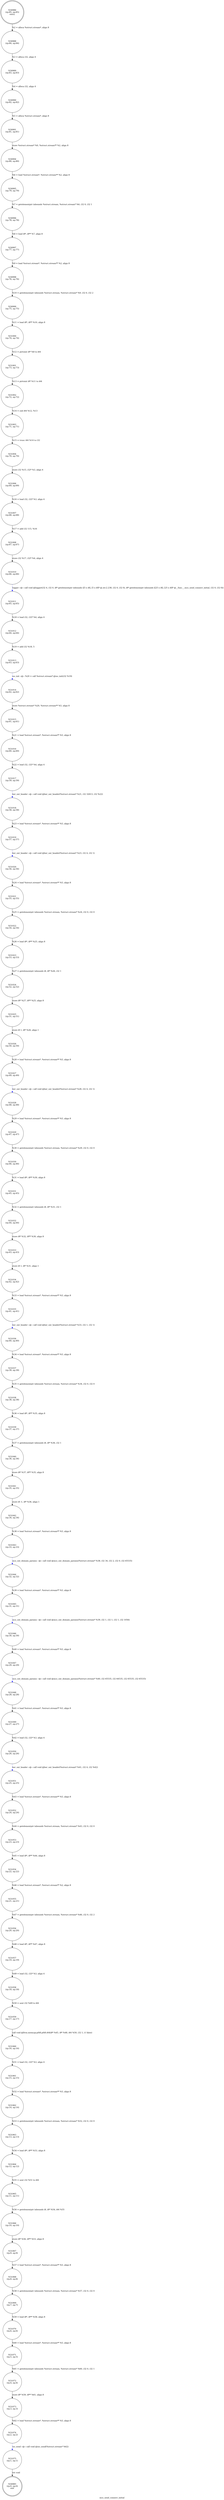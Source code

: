 digraph mcs_send_connect_initial {
label="mcs_send_connect_initial"
30985 [label="N30985\n(rp:0, ep:0)\nexit", shape="doublecircle"]
30986 [label="N30986\n(rp:85, ep:85)\nentry", shape="doublecircle"]
30986 -> 30988 [label="%2 = alloca %struct.stream*, align 8"]
30988 [label="N30988\n(rp:84, ep:84)", shape="circle"]
30988 -> 30989 [label="%3 = alloca i32, align 4"]
30989 [label="N30989\n(rp:83, ep:83)", shape="circle"]
30989 -> 30990 [label="%4 = alloca i32, align 4"]
30990 [label="N30990\n(rp:82, ep:82)", shape="circle"]
30990 -> 30991 [label="%5 = alloca %struct.stream*, align 8"]
30991 [label="N30991\n(rp:81, ep:81)", shape="circle"]
30991 -> 30994 [label="store %struct.stream* %0, %struct.stream** %2, align 8"]
30994 [label="N30994\n(rp:80, ep:80)", shape="circle"]
30994 -> 30995 [label="%6 = load %struct.stream*, %struct.stream** %2, align 8"]
30995 [label="N30995\n(rp:79, ep:79)", shape="circle"]
30995 -> 30996 [label="%7 = getelementptr inbounds %struct.stream, %struct.stream* %6, i32 0, i32 1"]
30996 [label="N30996\n(rp:78, ep:78)", shape="circle"]
30996 -> 30997 [label="%8 = load i8*, i8** %7, align 8"]
30997 [label="N30997\n(rp:77, ep:77)", shape="circle"]
30997 -> 30998 [label="%9 = load %struct.stream*, %struct.stream** %2, align 8"]
30998 [label="N30998\n(rp:76, ep:76)", shape="circle"]
30998 -> 30999 [label="%10 = getelementptr inbounds %struct.stream, %struct.stream* %9, i32 0, i32 2"]
30999 [label="N30999\n(rp:75, ep:75)", shape="circle"]
30999 -> 31000 [label="%11 = load i8*, i8** %10, align 8"]
31000 [label="N31000\n(rp:74, ep:74)", shape="circle"]
31000 -> 31001 [label="%12 = ptrtoint i8* %8 to i64"]
31001 [label="N31001\n(rp:73, ep:73)", shape="circle"]
31001 -> 31002 [label="%13 = ptrtoint i8* %11 to i64"]
31002 [label="N31002\n(rp:72, ep:72)", shape="circle"]
31002 -> 31003 [label="%14 = sub i64 %12, %13"]
31003 [label="N31003\n(rp:71, ep:71)", shape="circle"]
31003 -> 31004 [label="%15 = trunc i64 %14 to i32"]
31004 [label="N31004\n(rp:70, ep:70)", shape="circle"]
31004 -> 31006 [label="store i32 %15, i32* %3, align 4"]
31006 [label="N31006\n(rp:69, ep:69)", shape="circle"]
31006 -> 31007 [label="%16 = load i32, i32* %3, align 4"]
31007 [label="N31007\n(rp:68, ep:68)", shape="circle"]
31007 -> 31008 [label="%17 = add i32 115, %16"]
31008 [label="N31008\n(rp:67, ep:67)", shape="circle"]
31008 -> 31010 [label="store i32 %17, i32* %4, align 4"]
31010 [label="N31010\n(rp:66, ep:66)", shape="circle"]
31010 -> 31011 [label="logger --@-- call void @logger(i32 4, i32 0, i8* getelementptr inbounds ([5 x i8], [5 x i8]* @.str.2.238, i32 0, i32 0), i8* getelementptr inbounds ([25 x i8], [25 x i8]* @__func__.mcs_send_connect_initial, i32 0, i32 0))", style="dashed", color="blue"]
31011 [label="N31011\n(rp:65, ep:65)", shape="circle"]
31011 -> 31012 [label="%18 = load i32, i32* %4, align 4"]
31012 [label="N31012\n(rp:64, ep:64)", shape="circle"]
31012 -> 31013 [label="%19 = add i32 %18, 5"]
31013 [label="N31013\n(rp:63, ep:63)", shape="circle"]
31013 -> 31014 [label="iso_init --@-- %20 = call %struct.stream* @iso_init(i32 %19)", style="dashed", color="blue"]
31014 [label="N31014\n(rp:62, ep:62)", shape="circle"]
31014 -> 31015 [label="store %struct.stream* %20, %struct.stream** %5, align 8"]
31015 [label="N31015\n(rp:61, ep:61)", shape="circle"]
31015 -> 31016 [label="%21 = load %struct.stream*, %struct.stream** %5, align 8"]
31016 [label="N31016\n(rp:60, ep:60)", shape="circle"]
31016 -> 31017 [label="%22 = load i32, i32* %4, align 4"]
31017 [label="N31017\n(rp:59, ep:59)", shape="circle"]
31017 -> 31018 [label="ber_out_header --@-- call void @ber_out_header(%struct.stream* %21, i32 32613, i32 %22)", style="dashed", color="blue"]
31018 [label="N31018\n(rp:58, ep:58)", shape="circle"]
31018 -> 31019 [label="%23 = load %struct.stream*, %struct.stream** %5, align 8"]
31019 [label="N31019\n(rp:57, ep:57)", shape="circle"]
31019 -> 31020 [label="ber_out_header --@-- call void @ber_out_header(%struct.stream* %23, i32 4, i32 1)", style="dashed", color="blue"]
31020 [label="N31020\n(rp:56, ep:56)", shape="circle"]
31020 -> 31021 [label="%24 = load %struct.stream*, %struct.stream** %5, align 8"]
31021 [label="N31021\n(rp:55, ep:55)", shape="circle"]
31021 -> 31022 [label="%25 = getelementptr inbounds %struct.stream, %struct.stream* %24, i32 0, i32 0"]
31022 [label="N31022\n(rp:54, ep:54)", shape="circle"]
31022 -> 31023 [label="%26 = load i8*, i8** %25, align 8"]
31023 [label="N31023\n(rp:53, ep:53)", shape="circle"]
31023 -> 31024 [label="%27 = getelementptr inbounds i8, i8* %26, i32 1"]
31024 [label="N31024\n(rp:52, ep:52)", shape="circle"]
31024 -> 31025 [label="store i8* %27, i8** %25, align 8"]
31025 [label="N31025\n(rp:51, ep:51)", shape="circle"]
31025 -> 31026 [label="store i8 1, i8* %26, align 1"]
31026 [label="N31026\n(rp:50, ep:50)", shape="circle"]
31026 -> 31027 [label="%28 = load %struct.stream*, %struct.stream** %5, align 8"]
31027 [label="N31027\n(rp:49, ep:49)", shape="circle"]
31027 -> 31028 [label="ber_out_header --@-- call void @ber_out_header(%struct.stream* %28, i32 4, i32 1)", style="dashed", color="blue"]
31028 [label="N31028\n(rp:48, ep:48)", shape="circle"]
31028 -> 31029 [label="%29 = load %struct.stream*, %struct.stream** %5, align 8"]
31029 [label="N31029\n(rp:47, ep:47)", shape="circle"]
31029 -> 31030 [label="%30 = getelementptr inbounds %struct.stream, %struct.stream* %29, i32 0, i32 0"]
31030 [label="N31030\n(rp:46, ep:46)", shape="circle"]
31030 -> 31031 [label="%31 = load i8*, i8** %30, align 8"]
31031 [label="N31031\n(rp:45, ep:45)", shape="circle"]
31031 -> 31032 [label="%32 = getelementptr inbounds i8, i8* %31, i32 1"]
31032 [label="N31032\n(rp:44, ep:44)", shape="circle"]
31032 -> 31033 [label="store i8* %32, i8** %30, align 8"]
31033 [label="N31033\n(rp:43, ep:43)", shape="circle"]
31033 -> 31034 [label="store i8 1, i8* %31, align 1"]
31034 [label="N31034\n(rp:42, ep:42)", shape="circle"]
31034 -> 31035 [label="%33 = load %struct.stream*, %struct.stream** %5, align 8"]
31035 [label="N31035\n(rp:41, ep:41)", shape="circle"]
31035 -> 31036 [label="ber_out_header --@-- call void @ber_out_header(%struct.stream* %33, i32 1, i32 1)", style="dashed", color="blue"]
31036 [label="N31036\n(rp:40, ep:40)", shape="circle"]
31036 -> 31037 [label="%34 = load %struct.stream*, %struct.stream** %5, align 8"]
31037 [label="N31037\n(rp:39, ep:39)", shape="circle"]
31037 -> 31038 [label="%35 = getelementptr inbounds %struct.stream, %struct.stream* %34, i32 0, i32 0"]
31038 [label="N31038\n(rp:38, ep:38)", shape="circle"]
31038 -> 31039 [label="%36 = load i8*, i8** %35, align 8"]
31039 [label="N31039\n(rp:37, ep:37)", shape="circle"]
31039 -> 31040 [label="%37 = getelementptr inbounds i8, i8* %36, i32 1"]
31040 [label="N31040\n(rp:36, ep:36)", shape="circle"]
31040 -> 31041 [label="store i8* %37, i8** %35, align 8"]
31041 [label="N31041\n(rp:35, ep:35)", shape="circle"]
31041 -> 31042 [label="store i8 -1, i8* %36, align 1"]
31042 [label="N31042\n(rp:34, ep:34)", shape="circle"]
31042 -> 31043 [label="%38 = load %struct.stream*, %struct.stream** %5, align 8"]
31043 [label="N31043\n(rp:33, ep:33)", shape="circle"]
31043 -> 31044 [label="mcs_out_domain_params --@-- call void @mcs_out_domain_params(%struct.stream* %38, i32 34, i32 2, i32 0, i32 65535)", style="dashed", color="blue"]
31044 [label="N31044\n(rp:32, ep:32)", shape="circle"]
31044 -> 31045 [label="%39 = load %struct.stream*, %struct.stream** %5, align 8"]
31045 [label="N31045\n(rp:31, ep:31)", shape="circle"]
31045 -> 31046 [label="mcs_out_domain_params --@-- call void @mcs_out_domain_params(%struct.stream* %39, i32 1, i32 1, i32 1, i32 1056)", style="dashed", color="blue"]
31046 [label="N31046\n(rp:30, ep:30)", shape="circle"]
31046 -> 31047 [label="%40 = load %struct.stream*, %struct.stream** %5, align 8"]
31047 [label="N31047\n(rp:29, ep:29)", shape="circle"]
31047 -> 31048 [label="mcs_out_domain_params --@-- call void @mcs_out_domain_params(%struct.stream* %40, i32 65535, i32 64535, i32 65535, i32 65535)", style="dashed", color="blue"]
31048 [label="N31048\n(rp:28, ep:28)", shape="circle"]
31048 -> 31049 [label="%41 = load %struct.stream*, %struct.stream** %5, align 8"]
31049 [label="N31049\n(rp:27, ep:27)", shape="circle"]
31049 -> 31050 [label="%42 = load i32, i32* %3, align 4"]
31050 [label="N31050\n(rp:26, ep:26)", shape="circle"]
31050 -> 31051 [label="ber_out_header --@-- call void @ber_out_header(%struct.stream* %41, i32 4, i32 %42)", style="dashed", color="blue"]
31051 [label="N31051\n(rp:25, ep:25)", shape="circle"]
31051 -> 31052 [label="%43 = load %struct.stream*, %struct.stream** %5, align 8"]
31052 [label="N31052\n(rp:24, ep:24)", shape="circle"]
31052 -> 31053 [label="%44 = getelementptr inbounds %struct.stream, %struct.stream* %43, i32 0, i32 0"]
31053 [label="N31053\n(rp:23, ep:23)", shape="circle"]
31053 -> 31054 [label="%45 = load i8*, i8** %44, align 8"]
31054 [label="N31054\n(rp:22, ep:22)", shape="circle"]
31054 -> 31055 [label="%46 = load %struct.stream*, %struct.stream** %2, align 8"]
31055 [label="N31055\n(rp:21, ep:21)", shape="circle"]
31055 -> 31056 [label="%47 = getelementptr inbounds %struct.stream, %struct.stream* %46, i32 0, i32 2"]
31056 [label="N31056\n(rp:20, ep:20)", shape="circle"]
31056 -> 31057 [label="%48 = load i8*, i8** %47, align 8"]
31057 [label="N31057\n(rp:19, ep:19)", shape="circle"]
31057 -> 31058 [label="%49 = load i32, i32* %3, align 4"]
31058 [label="N31058\n(rp:18, ep:18)", shape="circle"]
31058 -> 31059 [label="%50 = sext i32 %49 to i64"]
31059 [label="N31059\n(rp:17, ep:17)", shape="circle"]
31059 -> 31060 [label="call void @llvm.memcpy.p0i8.p0i8.i64(i8* %45, i8* %48, i64 %50, i32 1, i1 false)"]
31060 [label="N31060\n(rp:16, ep:16)", shape="circle"]
31060 -> 31061 [label="%51 = load i32, i32* %3, align 4"]
31061 [label="N31061\n(rp:15, ep:15)", shape="circle"]
31061 -> 31062 [label="%52 = load %struct.stream*, %struct.stream** %5, align 8"]
31062 [label="N31062\n(rp:14, ep:14)", shape="circle"]
31062 -> 31063 [label="%53 = getelementptr inbounds %struct.stream, %struct.stream* %52, i32 0, i32 0"]
31063 [label="N31063\n(rp:13, ep:13)", shape="circle"]
31063 -> 31064 [label="%54 = load i8*, i8** %53, align 8"]
31064 [label="N31064\n(rp:12, ep:12)", shape="circle"]
31064 -> 31065 [label="%55 = sext i32 %51 to i64"]
31065 [label="N31065\n(rp:11, ep:11)", shape="circle"]
31065 -> 31066 [label="%56 = getelementptr inbounds i8, i8* %54, i64 %55"]
31066 [label="N31066\n(rp:10, ep:10)", shape="circle"]
31066 -> 31067 [label="store i8* %56, i8** %53, align 8"]
31067 [label="N31067\n(rp:9, ep:9)", shape="circle"]
31067 -> 31068 [label="%57 = load %struct.stream*, %struct.stream** %5, align 8"]
31068 [label="N31068\n(rp:8, ep:8)", shape="circle"]
31068 -> 31069 [label="%58 = getelementptr inbounds %struct.stream, %struct.stream* %57, i32 0, i32 0"]
31069 [label="N31069\n(rp:7, ep:7)", shape="circle"]
31069 -> 31070 [label="%59 = load i8*, i8** %58, align 8"]
31070 [label="N31070\n(rp:6, ep:6)", shape="circle"]
31070 -> 31071 [label="%60 = load %struct.stream*, %struct.stream** %5, align 8"]
31071 [label="N31071\n(rp:5, ep:5)", shape="circle"]
31071 -> 31072 [label="%61 = getelementptr inbounds %struct.stream, %struct.stream* %60, i32 0, i32 1"]
31072 [label="N31072\n(rp:4, ep:4)", shape="circle"]
31072 -> 31073 [label="store i8* %59, i8** %61, align 8"]
31073 [label="N31073\n(rp:3, ep:3)", shape="circle"]
31073 -> 31074 [label="%62 = load %struct.stream*, %struct.stream** %5, align 8"]
31074 [label="N31074\n(rp:2, ep:2)", shape="circle"]
31074 -> 31075 [label="iso_send --@-- call void @iso_send(%struct.stream* %62)", style="dashed", color="blue"]
31075 [label="N31075\n(rp:1, ep:1)", shape="circle"]
31075 -> 30985 [label="ret void"]
}
